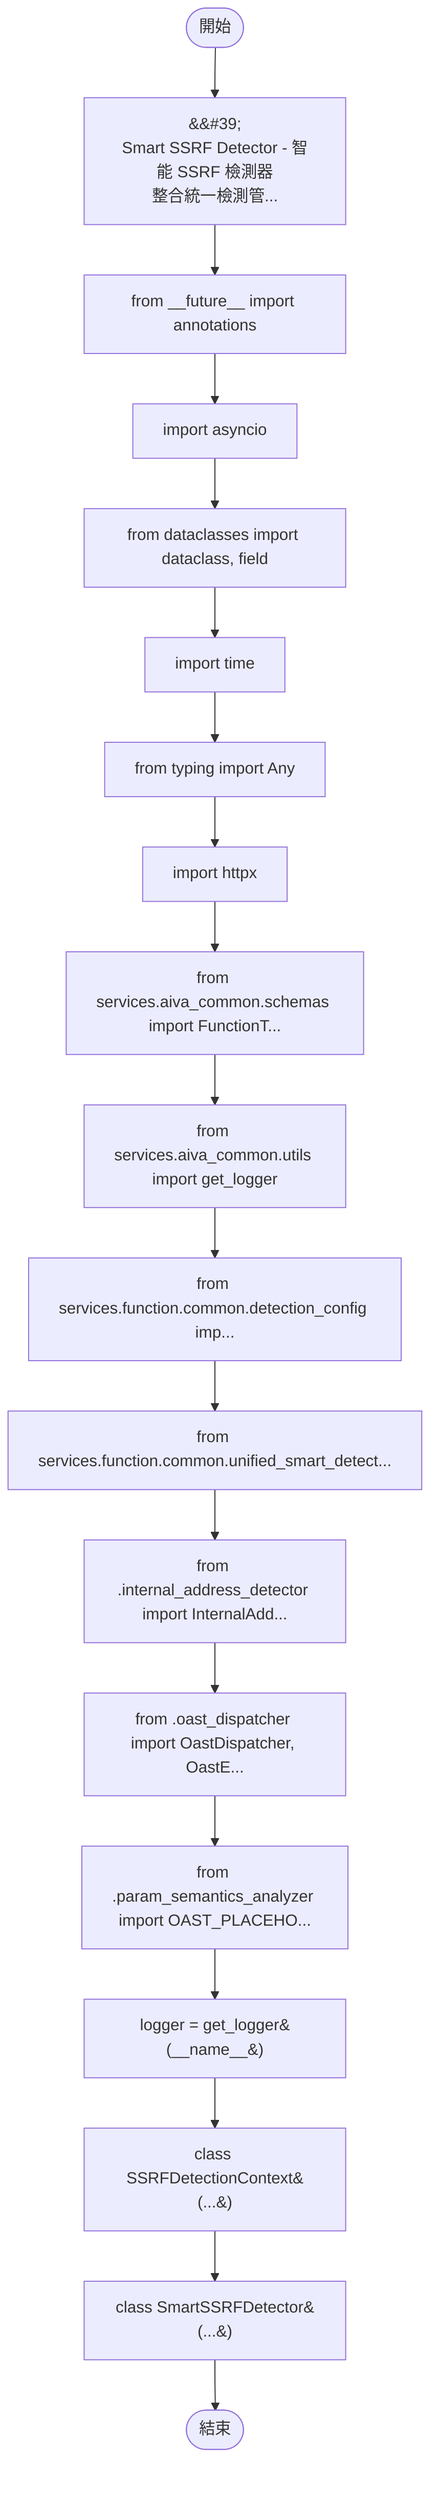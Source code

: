 flowchart TB
    n1([開始])
    n2([結束])
    n3[&amp;&#35;39;\nSmart SSRF Detector - 智能 SSRF 檢測器\n整合統一檢測管...]
    n4[from __future__ import annotations]
    n5[import asyncio]
    n6[from dataclasses import dataclass, field]
    n7[import time]
    n8[from typing import Any]
    n9[import httpx]
    n10[from services.aiva_common.schemas import FunctionT...]
    n11[from services.aiva_common.utils import get_logger]
    n12[from services.function.common.detection_config imp...]
    n13[from services.function.common.unified_smart_detect...]
    n14[from .internal_address_detector import InternalAdd...]
    n15[from .oast_dispatcher import OastDispatcher, OastE...]
    n16[from .param_semantics_analyzer import OAST_PLACEHO...]
    n17[logger = get_logger&#40;__name__&#41;]
    n18[class SSRFDetectionContext&#40;...&#41;]
    n19[class SmartSSRFDetector&#40;...&#41;]
    n1 --> n3
    n3 --> n4
    n4 --> n5
    n5 --> n6
    n6 --> n7
    n7 --> n8
    n8 --> n9
    n9 --> n10
    n10 --> n11
    n11 --> n12
    n12 --> n13
    n13 --> n14
    n14 --> n15
    n15 --> n16
    n16 --> n17
    n17 --> n18
    n18 --> n19
    n19 --> n2